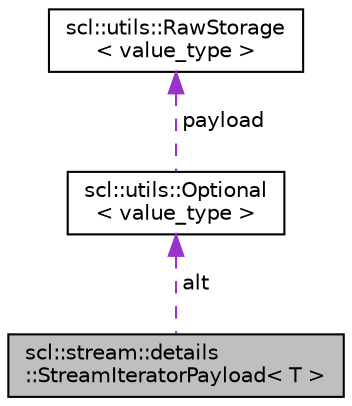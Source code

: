 digraph "scl::stream::details::StreamIteratorPayload&lt; T &gt;"
{
  edge [fontname="Helvetica",fontsize="10",labelfontname="Helvetica",labelfontsize="10"];
  node [fontname="Helvetica",fontsize="10",shape=record];
  Node1 [label="scl::stream::details\l::StreamIteratorPayload\< T \>",height=0.2,width=0.4,color="black", fillcolor="grey75", style="filled", fontcolor="black"];
  Node2 -> Node1 [dir="back",color="darkorchid3",fontsize="10",style="dashed",label=" alt" ,fontname="Helvetica"];
  Node2 [label="scl::utils::Optional\l\< value_type \>",height=0.2,width=0.4,color="black", fillcolor="white", style="filled",URL="$classscl_1_1utils_1_1_optional.html"];
  Node3 -> Node2 [dir="back",color="darkorchid3",fontsize="10",style="dashed",label=" payload" ,fontname="Helvetica"];
  Node3 [label="scl::utils::RawStorage\l\< value_type \>",height=0.2,width=0.4,color="black", fillcolor="white", style="filled",URL="$classscl_1_1utils_1_1_raw_storage.html"];
}
